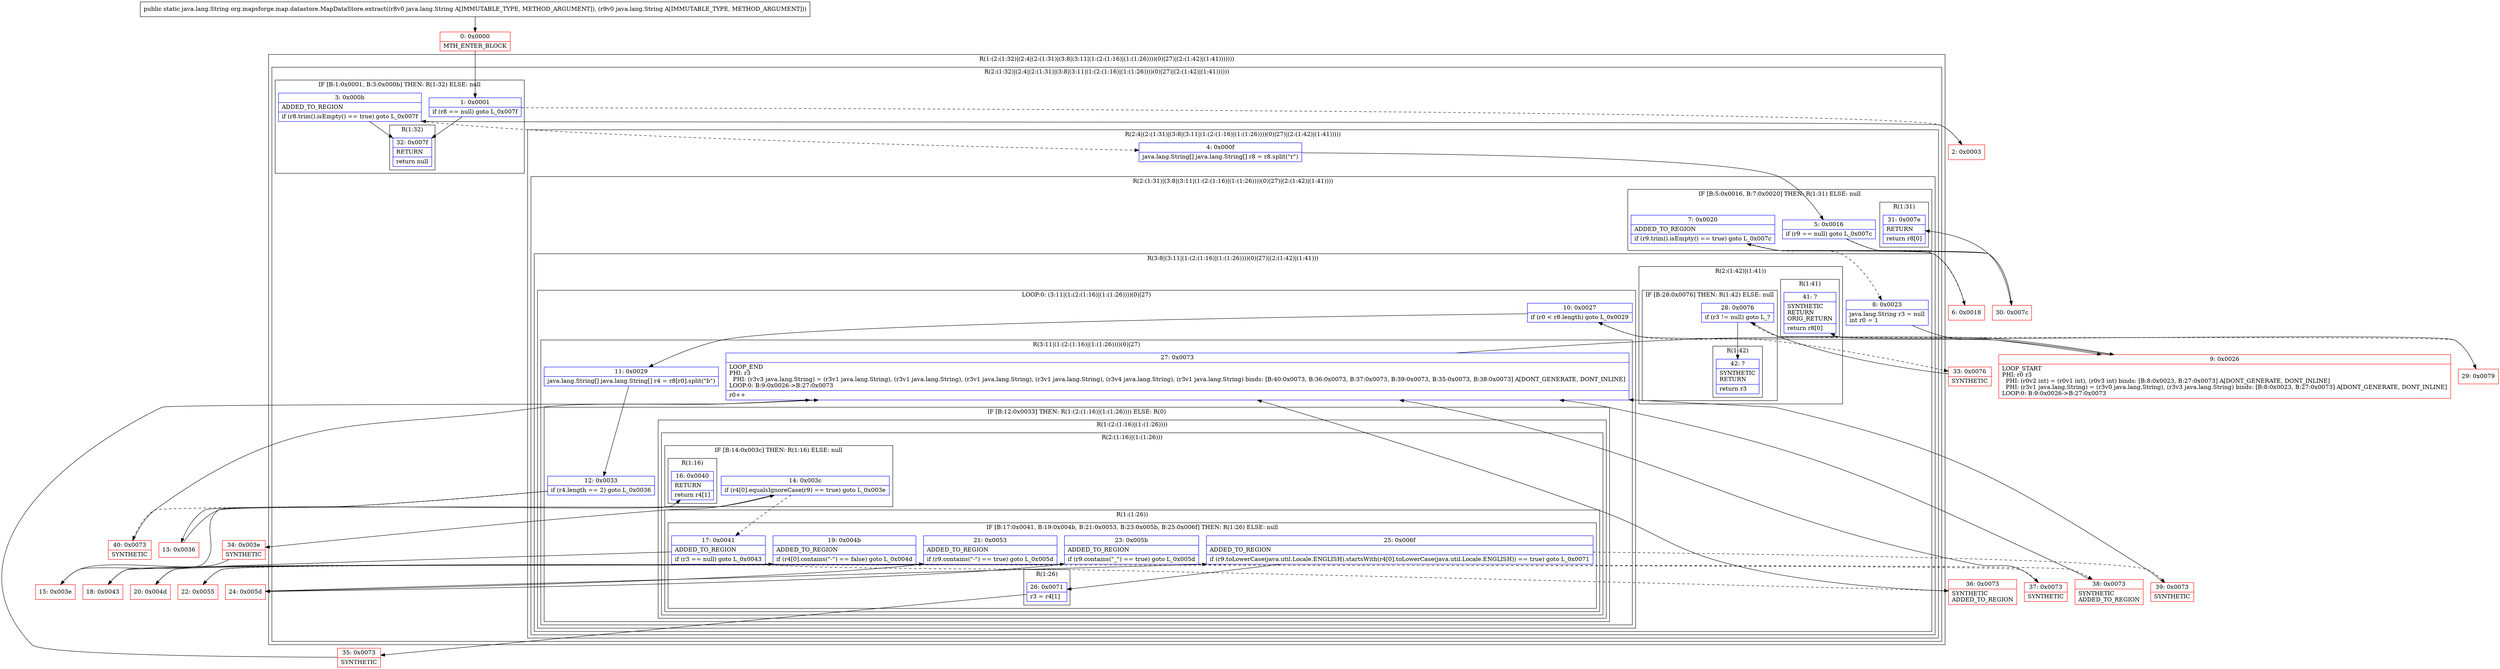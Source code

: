 digraph "CFG fororg.mapsforge.map.datastore.MapDataStore.extract(Ljava\/lang\/String;Ljava\/lang\/String;)Ljava\/lang\/String;" {
subgraph cluster_Region_2026484193 {
label = "R(1:(2:(1:32)|(2:4|(2:(1:31)|(3:8|(3:11|(1:(2:(1:16)|(1:(1:26))))(0)|27)|(2:(1:42)|(1:41)))))))";
node [shape=record,color=blue];
subgraph cluster_Region_1840211027 {
label = "R(2:(1:32)|(2:4|(2:(1:31)|(3:8|(3:11|(1:(2:(1:16)|(1:(1:26))))(0)|27)|(2:(1:42)|(1:41))))))";
node [shape=record,color=blue];
subgraph cluster_IfRegion_925214268 {
label = "IF [B:1:0x0001, B:3:0x000b] THEN: R(1:32) ELSE: null";
node [shape=record,color=blue];
Node_1 [shape=record,label="{1\:\ 0x0001|if (r8 == null) goto L_0x007f\l}"];
Node_3 [shape=record,label="{3\:\ 0x000b|ADDED_TO_REGION\l|if (r8.trim().isEmpty() == true) goto L_0x007f\l}"];
subgraph cluster_Region_523834465 {
label = "R(1:32)";
node [shape=record,color=blue];
Node_32 [shape=record,label="{32\:\ 0x007f|RETURN\l|return null\l}"];
}
}
subgraph cluster_Region_121877012 {
label = "R(2:4|(2:(1:31)|(3:8|(3:11|(1:(2:(1:16)|(1:(1:26))))(0)|27)|(2:(1:42)|(1:41)))))";
node [shape=record,color=blue];
Node_4 [shape=record,label="{4\:\ 0x000f|java.lang.String[] java.lang.String[] r8 = r8.split(\"r\")\l}"];
subgraph cluster_Region_717940958 {
label = "R(2:(1:31)|(3:8|(3:11|(1:(2:(1:16)|(1:(1:26))))(0)|27)|(2:(1:42)|(1:41))))";
node [shape=record,color=blue];
subgraph cluster_IfRegion_1011977256 {
label = "IF [B:5:0x0016, B:7:0x0020] THEN: R(1:31) ELSE: null";
node [shape=record,color=blue];
Node_5 [shape=record,label="{5\:\ 0x0016|if (r9 == null) goto L_0x007c\l}"];
Node_7 [shape=record,label="{7\:\ 0x0020|ADDED_TO_REGION\l|if (r9.trim().isEmpty() == true) goto L_0x007c\l}"];
subgraph cluster_Region_1830664143 {
label = "R(1:31)";
node [shape=record,color=blue];
Node_31 [shape=record,label="{31\:\ 0x007e|RETURN\l|return r8[0]\l}"];
}
}
subgraph cluster_Region_918892262 {
label = "R(3:8|(3:11|(1:(2:(1:16)|(1:(1:26))))(0)|27)|(2:(1:42)|(1:41)))";
node [shape=record,color=blue];
Node_8 [shape=record,label="{8\:\ 0x0023|java.lang.String r3 = null\lint r0 = 1\l}"];
subgraph cluster_LoopRegion_1483663837 {
label = "LOOP:0: (3:11|(1:(2:(1:16)|(1:(1:26))))(0)|27)";
node [shape=record,color=blue];
Node_10 [shape=record,label="{10\:\ 0x0027|if (r0 \< r8.length) goto L_0x0029\l}"];
subgraph cluster_Region_741310649 {
label = "R(3:11|(1:(2:(1:16)|(1:(1:26))))(0)|27)";
node [shape=record,color=blue];
Node_11 [shape=record,label="{11\:\ 0x0029|java.lang.String[] java.lang.String[] r4 = r8[r0].split(\"b\")\l}"];
subgraph cluster_IfRegion_462590276 {
label = "IF [B:12:0x0033] THEN: R(1:(2:(1:16)|(1:(1:26)))) ELSE: R(0)";
node [shape=record,color=blue];
Node_12 [shape=record,label="{12\:\ 0x0033|if (r4.length == 2) goto L_0x0036\l}"];
subgraph cluster_Region_643811800 {
label = "R(1:(2:(1:16)|(1:(1:26))))";
node [shape=record,color=blue];
subgraph cluster_Region_1897028462 {
label = "R(2:(1:16)|(1:(1:26)))";
node [shape=record,color=blue];
subgraph cluster_IfRegion_1361660708 {
label = "IF [B:14:0x003c] THEN: R(1:16) ELSE: null";
node [shape=record,color=blue];
Node_14 [shape=record,label="{14\:\ 0x003c|if (r4[0].equalsIgnoreCase(r9) == true) goto L_0x003e\l}"];
subgraph cluster_Region_85689601 {
label = "R(1:16)";
node [shape=record,color=blue];
Node_16 [shape=record,label="{16\:\ 0x0040|RETURN\l|return r4[1]\l}"];
}
}
subgraph cluster_Region_207864202 {
label = "R(1:(1:26))";
node [shape=record,color=blue];
subgraph cluster_IfRegion_1236297770 {
label = "IF [B:17:0x0041, B:19:0x004b, B:21:0x0053, B:23:0x005b, B:25:0x006f] THEN: R(1:26) ELSE: null";
node [shape=record,color=blue];
Node_17 [shape=record,label="{17\:\ 0x0041|ADDED_TO_REGION\l|if (r3 == null) goto L_0x0043\l}"];
Node_19 [shape=record,label="{19\:\ 0x004b|ADDED_TO_REGION\l|if (r4[0].contains(\"\-\") == false) goto L_0x004d\l}"];
Node_21 [shape=record,label="{21\:\ 0x0053|ADDED_TO_REGION\l|if (r9.contains(\"\-\") == true) goto L_0x005d\l}"];
Node_23 [shape=record,label="{23\:\ 0x005b|ADDED_TO_REGION\l|if (r9.contains(\"_\") == true) goto L_0x005d\l}"];
Node_25 [shape=record,label="{25\:\ 0x006f|ADDED_TO_REGION\l|if (r9.toLowerCase(java.util.Locale.ENGLISH).startsWith(r4[0].toLowerCase(java.util.Locale.ENGLISH)) == true) goto L_0x0071\l}"];
subgraph cluster_Region_432675298 {
label = "R(1:26)";
node [shape=record,color=blue];
Node_26 [shape=record,label="{26\:\ 0x0071|r3 = r4[1]\l}"];
}
}
}
}
}
subgraph cluster_Region_1013132514 {
label = "R(0)";
node [shape=record,color=blue];
}
}
Node_27 [shape=record,label="{27\:\ 0x0073|LOOP_END\lPHI: r3 \l  PHI: (r3v3 java.lang.String) = (r3v1 java.lang.String), (r3v1 java.lang.String), (r3v1 java.lang.String), (r3v1 java.lang.String), (r3v4 java.lang.String), (r3v1 java.lang.String) binds: [B:40:0x0073, B:36:0x0073, B:37:0x0073, B:39:0x0073, B:35:0x0073, B:38:0x0073] A[DONT_GENERATE, DONT_INLINE]\lLOOP:0: B:9:0x0026\-\>B:27:0x0073\l|r0++\l}"];
}
}
subgraph cluster_Region_1680483263 {
label = "R(2:(1:42)|(1:41))";
node [shape=record,color=blue];
subgraph cluster_IfRegion_1299391154 {
label = "IF [B:28:0x0076] THEN: R(1:42) ELSE: null";
node [shape=record,color=blue];
Node_28 [shape=record,label="{28\:\ 0x0076|if (r3 != null) goto L_?\l}"];
subgraph cluster_Region_1381930980 {
label = "R(1:42)";
node [shape=record,color=blue];
Node_42 [shape=record,label="{42\:\ ?|SYNTHETIC\lRETURN\l|return r3\l}"];
}
}
subgraph cluster_Region_921060410 {
label = "R(1:41)";
node [shape=record,color=blue];
Node_41 [shape=record,label="{41\:\ ?|SYNTHETIC\lRETURN\lORIG_RETURN\l|return r8[0]\l}"];
}
}
}
}
}
}
}
Node_0 [shape=record,color=red,label="{0\:\ 0x0000|MTH_ENTER_BLOCK\l}"];
Node_2 [shape=record,color=red,label="{2\:\ 0x0003}"];
Node_6 [shape=record,color=red,label="{6\:\ 0x0018}"];
Node_9 [shape=record,color=red,label="{9\:\ 0x0026|LOOP_START\lPHI: r0 r3 \l  PHI: (r0v2 int) = (r0v1 int), (r0v3 int) binds: [B:8:0x0023, B:27:0x0073] A[DONT_GENERATE, DONT_INLINE]\l  PHI: (r3v1 java.lang.String) = (r3v0 java.lang.String), (r3v3 java.lang.String) binds: [B:8:0x0023, B:27:0x0073] A[DONT_GENERATE, DONT_INLINE]\lLOOP:0: B:9:0x0026\-\>B:27:0x0073\l}"];
Node_13 [shape=record,color=red,label="{13\:\ 0x0036}"];
Node_15 [shape=record,color=red,label="{15\:\ 0x003e}"];
Node_18 [shape=record,color=red,label="{18\:\ 0x0043}"];
Node_20 [shape=record,color=red,label="{20\:\ 0x004d}"];
Node_22 [shape=record,color=red,label="{22\:\ 0x0055}"];
Node_24 [shape=record,color=red,label="{24\:\ 0x005d}"];
Node_29 [shape=record,color=red,label="{29\:\ 0x0079}"];
Node_30 [shape=record,color=red,label="{30\:\ 0x007c}"];
Node_33 [shape=record,color=red,label="{33\:\ 0x0076|SYNTHETIC\l}"];
Node_34 [shape=record,color=red,label="{34\:\ 0x003e|SYNTHETIC\l}"];
Node_35 [shape=record,color=red,label="{35\:\ 0x0073|SYNTHETIC\l}"];
Node_36 [shape=record,color=red,label="{36\:\ 0x0073|SYNTHETIC\lADDED_TO_REGION\l}"];
Node_37 [shape=record,color=red,label="{37\:\ 0x0073|SYNTHETIC\l}"];
Node_38 [shape=record,color=red,label="{38\:\ 0x0073|SYNTHETIC\lADDED_TO_REGION\l}"];
Node_39 [shape=record,color=red,label="{39\:\ 0x0073|SYNTHETIC\l}"];
Node_40 [shape=record,color=red,label="{40\:\ 0x0073|SYNTHETIC\l}"];
MethodNode[shape=record,label="{public static java.lang.String org.mapsforge.map.datastore.MapDataStore.extract((r8v0 java.lang.String A[IMMUTABLE_TYPE, METHOD_ARGUMENT]), (r9v0 java.lang.String A[IMMUTABLE_TYPE, METHOD_ARGUMENT])) }"];
MethodNode -> Node_0;
Node_1 -> Node_2[style=dashed];
Node_1 -> Node_32;
Node_3 -> Node_4[style=dashed];
Node_3 -> Node_32;
Node_4 -> Node_5;
Node_5 -> Node_6[style=dashed];
Node_5 -> Node_30;
Node_7 -> Node_8[style=dashed];
Node_7 -> Node_30;
Node_8 -> Node_9;
Node_10 -> Node_11;
Node_10 -> Node_33[style=dashed];
Node_11 -> Node_12;
Node_12 -> Node_13;
Node_12 -> Node_40[style=dashed];
Node_14 -> Node_17[style=dashed];
Node_14 -> Node_34;
Node_17 -> Node_18;
Node_17 -> Node_36[style=dashed];
Node_19 -> Node_20;
Node_19 -> Node_37[style=dashed];
Node_21 -> Node_22[style=dashed];
Node_21 -> Node_24;
Node_23 -> Node_24;
Node_23 -> Node_38[style=dashed];
Node_25 -> Node_26;
Node_25 -> Node_39[style=dashed];
Node_26 -> Node_35;
Node_27 -> Node_9;
Node_28 -> Node_29[style=dashed];
Node_28 -> Node_42;
Node_0 -> Node_1;
Node_2 -> Node_3;
Node_6 -> Node_7;
Node_9 -> Node_10;
Node_13 -> Node_14;
Node_15 -> Node_16;
Node_18 -> Node_19;
Node_20 -> Node_21;
Node_22 -> Node_23;
Node_24 -> Node_25;
Node_29 -> Node_41;
Node_30 -> Node_31;
Node_33 -> Node_28;
Node_34 -> Node_15;
Node_35 -> Node_27;
Node_36 -> Node_27;
Node_37 -> Node_27;
Node_38 -> Node_27;
Node_39 -> Node_27;
Node_40 -> Node_27;
}

